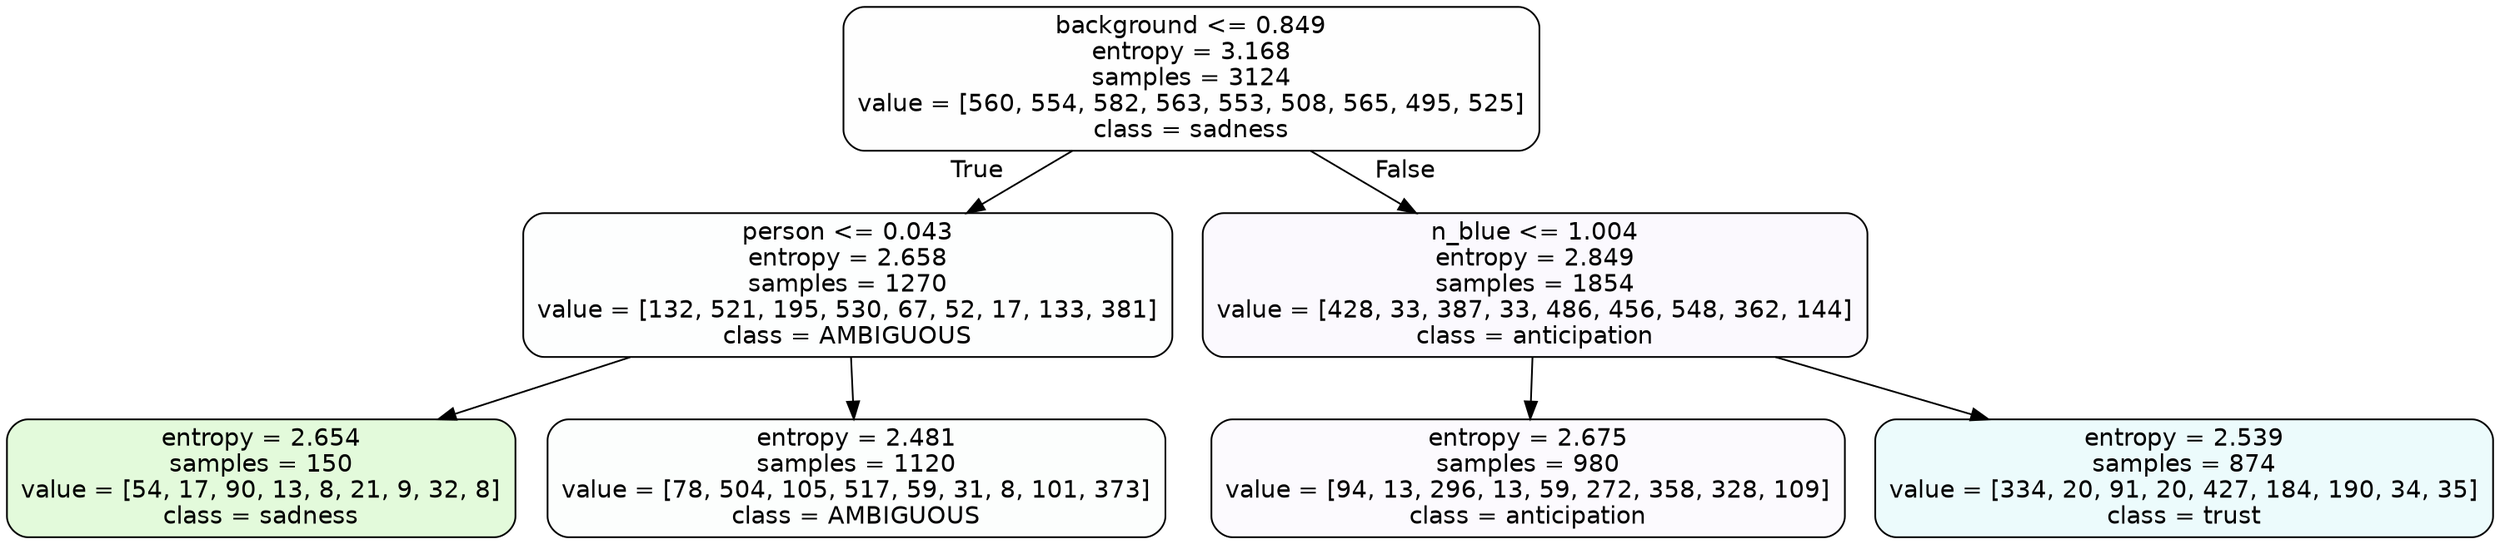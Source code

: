 digraph Tree {
node [shape=box, style="filled, rounded", color="black", fontname=helvetica] ;
edge [fontname=helvetica] ;
0 [label="background <= 0.849\nentropy = 3.168\nsamples = 3124\nvalue = [560, 554, 582, 563, 553, 508, 565, 495, 525]\nclass = sadness", fillcolor="#64e53901"] ;
1 [label="person <= 0.043\nentropy = 2.658\nsamples = 1270\nvalue = [132, 521, 195, 530, 67, 52, 17, 133, 381]\nclass = AMBIGUOUS", fillcolor="#39e58102"] ;
0 -> 1 [labeldistance=2.5, labelangle=45, headlabel="True"] ;
2 [label="entropy = 2.654\nsamples = 150\nvalue = [54, 17, 90, 13, 8, 21, 9, 32, 8]\nclass = sadness", fillcolor="#64e5392e"] ;
1 -> 2 ;
3 [label="entropy = 2.481\nsamples = 1120\nvalue = [78, 504, 105, 517, 59, 31, 8, 101, 373]\nclass = AMBIGUOUS", fillcolor="#39e58103"] ;
1 -> 3 ;
4 [label="n_blue <= 1.004\nentropy = 2.849\nsamples = 1854\nvalue = [428, 33, 387, 33, 486, 456, 548, 362, 144]\nclass = anticipation", fillcolor="#8139e507"] ;
0 -> 4 [labeldistance=2.5, labelangle=-45, headlabel="False"] ;
5 [label="entropy = 2.675\nsamples = 980\nvalue = [94, 13, 296, 13, 59, 272, 358, 328, 109]\nclass = anticipation", fillcolor="#8139e506"] ;
4 -> 5 ;
6 [label="entropy = 2.539\nsamples = 874\nvalue = [334, 20, 91, 20, 427, 184, 190, 34, 35]\nclass = trust", fillcolor="#39d7e518"] ;
4 -> 6 ;
}